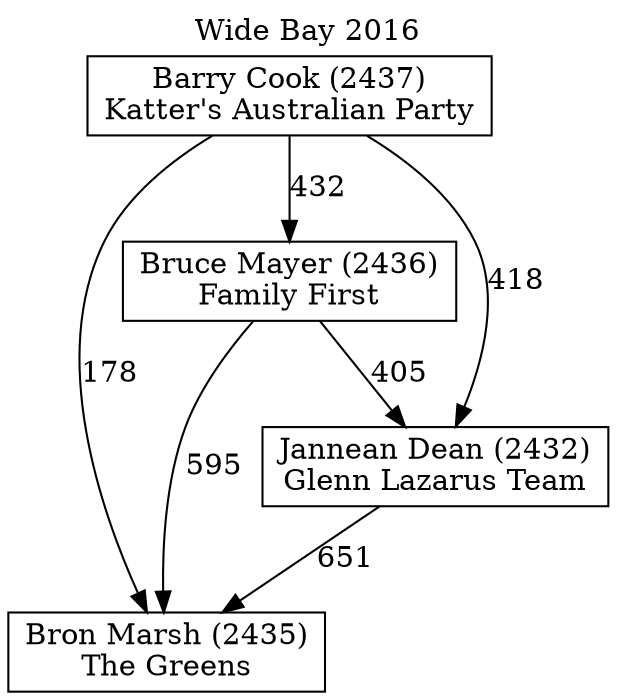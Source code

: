 // House preference flow
digraph "Bron Marsh (2435)_Wide Bay_2016" {
	graph [label="Wide Bay 2016" labelloc=t mclimit=10]
	node [shape=box]
	"Barry Cook (2437)" [label="Barry Cook (2437)
Katter's Australian Party"]
	"Bron Marsh (2435)" [label="Bron Marsh (2435)
The Greens"]
	"Bruce Mayer (2436)" [label="Bruce Mayer (2436)
Family First"]
	"Jannean Dean (2432)" [label="Jannean Dean (2432)
Glenn Lazarus Team"]
	"Barry Cook (2437)" -> "Bron Marsh (2435)" [label=178]
	"Barry Cook (2437)" -> "Bruce Mayer (2436)" [label=432]
	"Barry Cook (2437)" -> "Jannean Dean (2432)" [label=418]
	"Bruce Mayer (2436)" -> "Bron Marsh (2435)" [label=595]
	"Bruce Mayer (2436)" -> "Jannean Dean (2432)" [label=405]
	"Jannean Dean (2432)" -> "Bron Marsh (2435)" [label=651]
}

